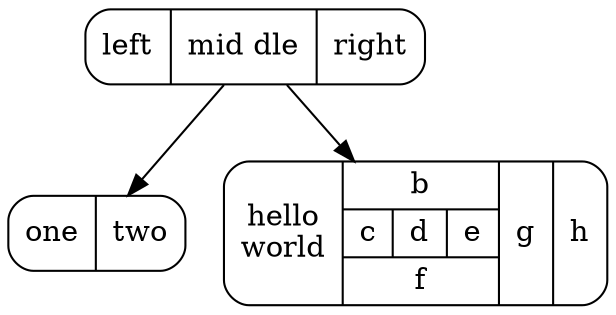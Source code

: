 digraph structs {
node [shape=Mrecord];

	struct1 [shape=Mrecord, label="<f0> left|<f1> mid\ dle|<f2> right"];
	struct2 [shape=Mrecord, label="<f0> one|<f1> two"];
	struct3 [shape=Mrecord, label="hello\nworld |{b | {c|<here> d|e}|f}| g|h"];
	struct1 -> struct2;
	struct1 -> struct3;

}
